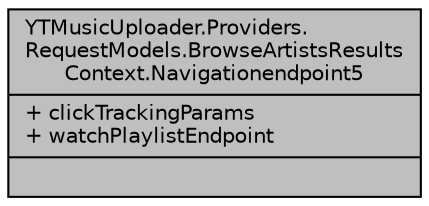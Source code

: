 digraph "YTMusicUploader.Providers.RequestModels.BrowseArtistsResultsContext.Navigationendpoint5"
{
 // LATEX_PDF_SIZE
  edge [fontname="Helvetica",fontsize="10",labelfontname="Helvetica",labelfontsize="10"];
  node [fontname="Helvetica",fontsize="10",shape=record];
  Node1 [label="{YTMusicUploader.Providers.\lRequestModels.BrowseArtistsResults\lContext.Navigationendpoint5\n|+ clickTrackingParams\l+ watchPlaylistEndpoint\l|}",height=0.2,width=0.4,color="black", fillcolor="grey75", style="filled", fontcolor="black",tooltip=" "];
}
